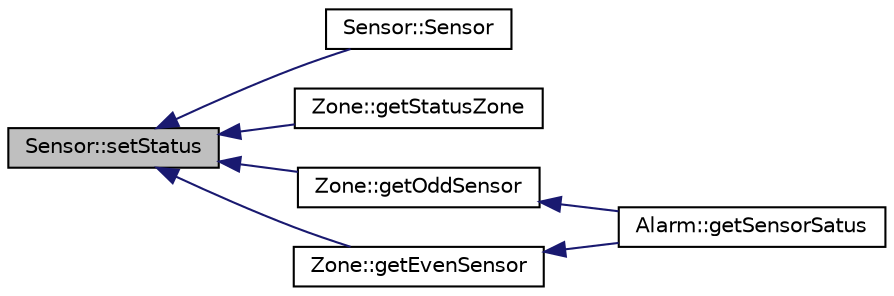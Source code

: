 digraph "Sensor::setStatus"
{
  edge [fontname="Helvetica",fontsize="10",labelfontname="Helvetica",labelfontsize="10"];
  node [fontname="Helvetica",fontsize="10",shape=record];
  rankdir="LR";
  Node22 [label="Sensor::setStatus",height=0.2,width=0.4,color="black", fillcolor="grey75", style="filled", fontcolor="black"];
  Node22 -> Node23 [dir="back",color="midnightblue",fontsize="10",style="solid",fontname="Helvetica"];
  Node23 [label="Sensor::Sensor",height=0.2,width=0.4,color="black", fillcolor="white", style="filled",URL="$class_sensor.html#aef2bf4394880b37e5bfac7844ab54d02",tooltip="Construct a new Sensor:: Sensor object. "];
  Node22 -> Node24 [dir="back",color="midnightblue",fontsize="10",style="solid",fontname="Helvetica"];
  Node24 [label="Zone::getStatusZone",height=0.2,width=0.4,color="black", fillcolor="white", style="filled",URL="$class_zone.html#a26da79be2c787070436e1c42de6f7d22",tooltip="Get the Status Zone object. "];
  Node22 -> Node25 [dir="back",color="midnightblue",fontsize="10",style="solid",fontname="Helvetica"];
  Node25 [label="Zone::getOddSensor",height=0.2,width=0.4,color="black", fillcolor="white", style="filled",URL="$class_zone.html#a495ba72fe52cd15ae0c350982790d829",tooltip="Get the Odd Sensor Status object. "];
  Node25 -> Node26 [dir="back",color="midnightblue",fontsize="10",style="solid",fontname="Helvetica"];
  Node26 [label="Alarm::getSensorSatus",height=0.2,width=0.4,color="black", fillcolor="white", style="filled",URL="$class_alarm.html#ad7781f5f9819e345dc045e9b6857fcd8",tooltip="Get the Sensor Satus object. "];
  Node22 -> Node27 [dir="back",color="midnightblue",fontsize="10",style="solid",fontname="Helvetica"];
  Node27 [label="Zone::getEvenSensor",height=0.2,width=0.4,color="black", fillcolor="white", style="filled",URL="$class_zone.html#acd26c4609d6d53efac16d338685001f6",tooltip="Get the Even Sensor Status object. "];
  Node27 -> Node26 [dir="back",color="midnightblue",fontsize="10",style="solid",fontname="Helvetica"];
}
